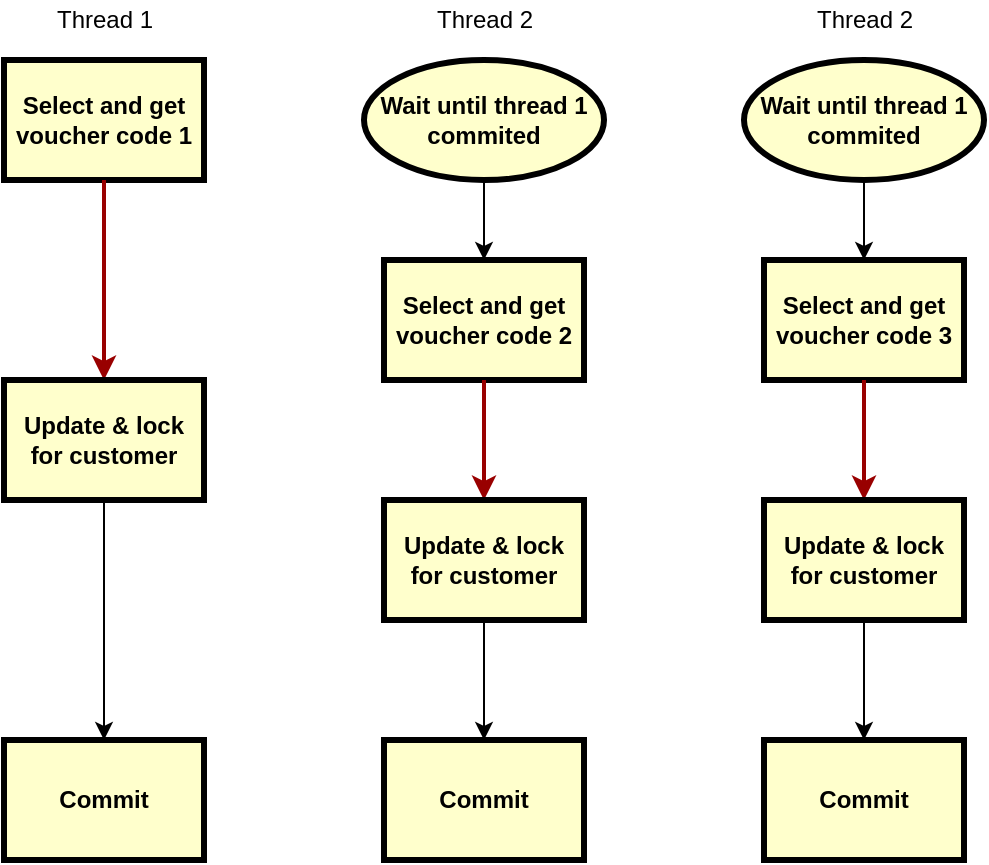 <mxfile version="17.1.1" type="github">
  <diagram name="Page-1" id="c7558073-3199-34d8-9f00-42111426c3f3">
    <mxGraphModel dx="1186" dy="771" grid="1" gridSize="10" guides="1" tooltips="1" connect="1" arrows="1" fold="1" page="1" pageScale="1" pageWidth="826" pageHeight="1169" background="none" math="0" shadow="0">
      <root>
        <mxCell id="0" />
        <mxCell id="1" parent="0" />
        <mxCell id="4" value="Select and get voucher code 1" style="whiteSpace=wrap;align=center;verticalAlign=middle;fontStyle=1;strokeWidth=3;fillColor=#FFFFCC" parent="1" vertex="1">
          <mxGeometry x="80" y="80" width="100" height="60" as="geometry" />
        </mxCell>
        <mxCell id="37" value="" style="edgeStyle=none;noEdgeStyle=1;strokeColor=#990000;strokeWidth=2;entryX=0.5;entryY=0;entryDx=0;entryDy=0;" parent="1" source="4" target="JjS-k0a-XNkLNeTOAhTF-98" edge="1">
          <mxGeometry width="100" height="100" relative="1" as="geometry">
            <mxPoint x="280" y="190" as="sourcePoint" />
            <mxPoint x="130" y="230" as="targetPoint" />
          </mxGeometry>
        </mxCell>
        <mxCell id="JjS-k0a-XNkLNeTOAhTF-97" value="Thread 1" style="text;html=1;resizable=0;autosize=1;align=center;verticalAlign=middle;points=[];fillColor=none;strokeColor=none;rounded=0;" vertex="1" parent="1">
          <mxGeometry x="100" y="50" width="60" height="20" as="geometry" />
        </mxCell>
        <mxCell id="JjS-k0a-XNkLNeTOAhTF-100" value="" style="edgeStyle=orthogonalEdgeStyle;rounded=0;orthogonalLoop=1;jettySize=auto;html=1;" edge="1" parent="1" source="JjS-k0a-XNkLNeTOAhTF-98" target="JjS-k0a-XNkLNeTOAhTF-99">
          <mxGeometry relative="1" as="geometry" />
        </mxCell>
        <mxCell id="JjS-k0a-XNkLNeTOAhTF-98" value="Update &amp; lock for customer" style="whiteSpace=wrap;align=center;verticalAlign=middle;fontStyle=1;strokeWidth=3;fillColor=#FFFFCC" vertex="1" parent="1">
          <mxGeometry x="80" y="240" width="100" height="60" as="geometry" />
        </mxCell>
        <mxCell id="JjS-k0a-XNkLNeTOAhTF-99" value="Commit" style="whiteSpace=wrap;html=1;fillColor=#FFFFCC;fontStyle=1;strokeWidth=3;" vertex="1" parent="1">
          <mxGeometry x="80" y="420" width="100" height="60" as="geometry" />
        </mxCell>
        <mxCell id="JjS-k0a-XNkLNeTOAhTF-101" value="Select and get voucher code 2" style="whiteSpace=wrap;align=center;verticalAlign=middle;fontStyle=1;strokeWidth=3;fillColor=#FFFFCC" vertex="1" parent="1">
          <mxGeometry x="270" y="180" width="100" height="60" as="geometry" />
        </mxCell>
        <mxCell id="JjS-k0a-XNkLNeTOAhTF-102" value="" style="edgeStyle=none;noEdgeStyle=1;strokeColor=#990000;strokeWidth=2;entryX=0.5;entryY=0;entryDx=0;entryDy=0;" edge="1" parent="1" source="JjS-k0a-XNkLNeTOAhTF-101" target="JjS-k0a-XNkLNeTOAhTF-105">
          <mxGeometry width="100" height="100" relative="1" as="geometry">
            <mxPoint x="470" y="190" as="sourcePoint" />
            <mxPoint x="320" y="271" as="targetPoint" />
          </mxGeometry>
        </mxCell>
        <mxCell id="JjS-k0a-XNkLNeTOAhTF-103" value="Thread 2" style="text;html=1;resizable=0;autosize=1;align=center;verticalAlign=middle;points=[];fillColor=none;strokeColor=none;rounded=0;" vertex="1" parent="1">
          <mxGeometry x="290" y="50" width="60" height="20" as="geometry" />
        </mxCell>
        <mxCell id="JjS-k0a-XNkLNeTOAhTF-104" value="" style="edgeStyle=orthogonalEdgeStyle;rounded=0;orthogonalLoop=1;jettySize=auto;html=1;" edge="1" parent="1" source="JjS-k0a-XNkLNeTOAhTF-105" target="JjS-k0a-XNkLNeTOAhTF-106">
          <mxGeometry relative="1" as="geometry" />
        </mxCell>
        <mxCell id="JjS-k0a-XNkLNeTOAhTF-105" value="Update &amp; lock for customer" style="whiteSpace=wrap;align=center;verticalAlign=middle;fontStyle=1;strokeWidth=3;fillColor=#FFFFCC" vertex="1" parent="1">
          <mxGeometry x="270" y="300" width="100" height="60" as="geometry" />
        </mxCell>
        <mxCell id="JjS-k0a-XNkLNeTOAhTF-106" value="Commit" style="whiteSpace=wrap;html=1;fillColor=#FFFFCC;fontStyle=1;strokeWidth=3;" vertex="1" parent="1">
          <mxGeometry x="270" y="420" width="100" height="60" as="geometry" />
        </mxCell>
        <mxCell id="JjS-k0a-XNkLNeTOAhTF-111" value="" style="edgeStyle=orthogonalEdgeStyle;rounded=0;orthogonalLoop=1;jettySize=auto;html=1;" edge="1" parent="1" source="JjS-k0a-XNkLNeTOAhTF-109" target="JjS-k0a-XNkLNeTOAhTF-101">
          <mxGeometry relative="1" as="geometry" />
        </mxCell>
        <mxCell id="JjS-k0a-XNkLNeTOAhTF-109" value="Wait until thread 1 commited" style="ellipse;whiteSpace=wrap;html=1;fillColor=#FFFFCC;fontStyle=1;strokeWidth=3;" vertex="1" parent="1">
          <mxGeometry x="260" y="80" width="120" height="60" as="geometry" />
        </mxCell>
        <mxCell id="JjS-k0a-XNkLNeTOAhTF-112" value="Select and get voucher code 3" style="whiteSpace=wrap;align=center;verticalAlign=middle;fontStyle=1;strokeWidth=3;fillColor=#FFFFCC" vertex="1" parent="1">
          <mxGeometry x="460" y="180" width="100" height="60" as="geometry" />
        </mxCell>
        <mxCell id="JjS-k0a-XNkLNeTOAhTF-113" value="" style="edgeStyle=none;noEdgeStyle=1;strokeColor=#990000;strokeWidth=2;entryX=0.5;entryY=0;entryDx=0;entryDy=0;" edge="1" parent="1" source="JjS-k0a-XNkLNeTOAhTF-112" target="JjS-k0a-XNkLNeTOAhTF-116">
          <mxGeometry width="100" height="100" relative="1" as="geometry">
            <mxPoint x="660" y="190" as="sourcePoint" />
            <mxPoint x="510" y="271" as="targetPoint" />
          </mxGeometry>
        </mxCell>
        <mxCell id="JjS-k0a-XNkLNeTOAhTF-114" value="Thread 2" style="text;html=1;resizable=0;autosize=1;align=center;verticalAlign=middle;points=[];fillColor=none;strokeColor=none;rounded=0;" vertex="1" parent="1">
          <mxGeometry x="480" y="50" width="60" height="20" as="geometry" />
        </mxCell>
        <mxCell id="JjS-k0a-XNkLNeTOAhTF-115" value="" style="edgeStyle=orthogonalEdgeStyle;rounded=0;orthogonalLoop=1;jettySize=auto;html=1;" edge="1" parent="1" source="JjS-k0a-XNkLNeTOAhTF-116" target="JjS-k0a-XNkLNeTOAhTF-117">
          <mxGeometry relative="1" as="geometry" />
        </mxCell>
        <mxCell id="JjS-k0a-XNkLNeTOAhTF-116" value="Update &amp; lock for customer" style="whiteSpace=wrap;align=center;verticalAlign=middle;fontStyle=1;strokeWidth=3;fillColor=#FFFFCC" vertex="1" parent="1">
          <mxGeometry x="460" y="300" width="100" height="60" as="geometry" />
        </mxCell>
        <mxCell id="JjS-k0a-XNkLNeTOAhTF-117" value="Commit" style="whiteSpace=wrap;html=1;fillColor=#FFFFCC;fontStyle=1;strokeWidth=3;" vertex="1" parent="1">
          <mxGeometry x="460" y="420" width="100" height="60" as="geometry" />
        </mxCell>
        <mxCell id="JjS-k0a-XNkLNeTOAhTF-118" value="" style="edgeStyle=orthogonalEdgeStyle;rounded=0;orthogonalLoop=1;jettySize=auto;html=1;" edge="1" parent="1" source="JjS-k0a-XNkLNeTOAhTF-119" target="JjS-k0a-XNkLNeTOAhTF-112">
          <mxGeometry relative="1" as="geometry" />
        </mxCell>
        <mxCell id="JjS-k0a-XNkLNeTOAhTF-119" value="Wait until thread 1 commited" style="ellipse;whiteSpace=wrap;html=1;fillColor=#FFFFCC;fontStyle=1;strokeWidth=3;" vertex="1" parent="1">
          <mxGeometry x="450" y="80" width="120" height="60" as="geometry" />
        </mxCell>
      </root>
    </mxGraphModel>
  </diagram>
</mxfile>
